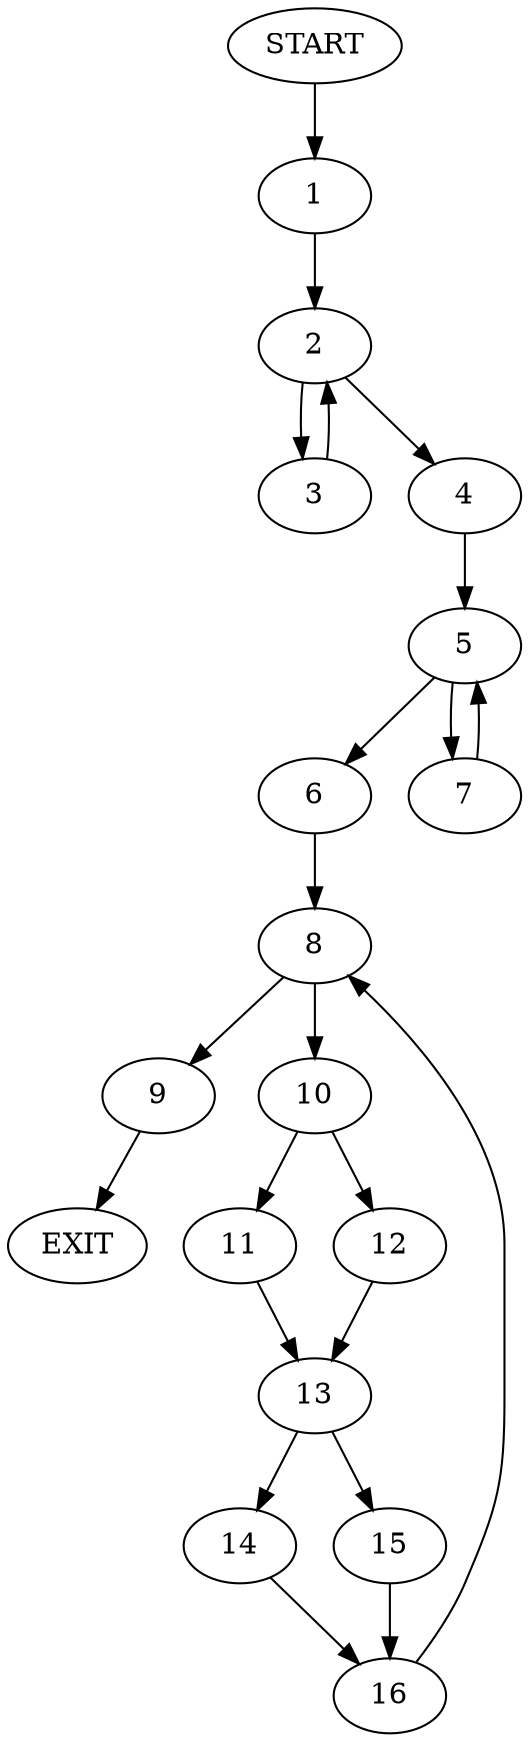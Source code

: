 digraph {
0 [label="START"]
17 [label="EXIT"]
0 -> 1
1 -> 2
2 -> 3
2 -> 4
3 -> 2
4 -> 5
5 -> 6
5 -> 7
6 -> 8
7 -> 5
8 -> 9
8 -> 10
10 -> 11
10 -> 12
9 -> 17
11 -> 13
12 -> 13
13 -> 14
13 -> 15
15 -> 16
14 -> 16
16 -> 8
}
